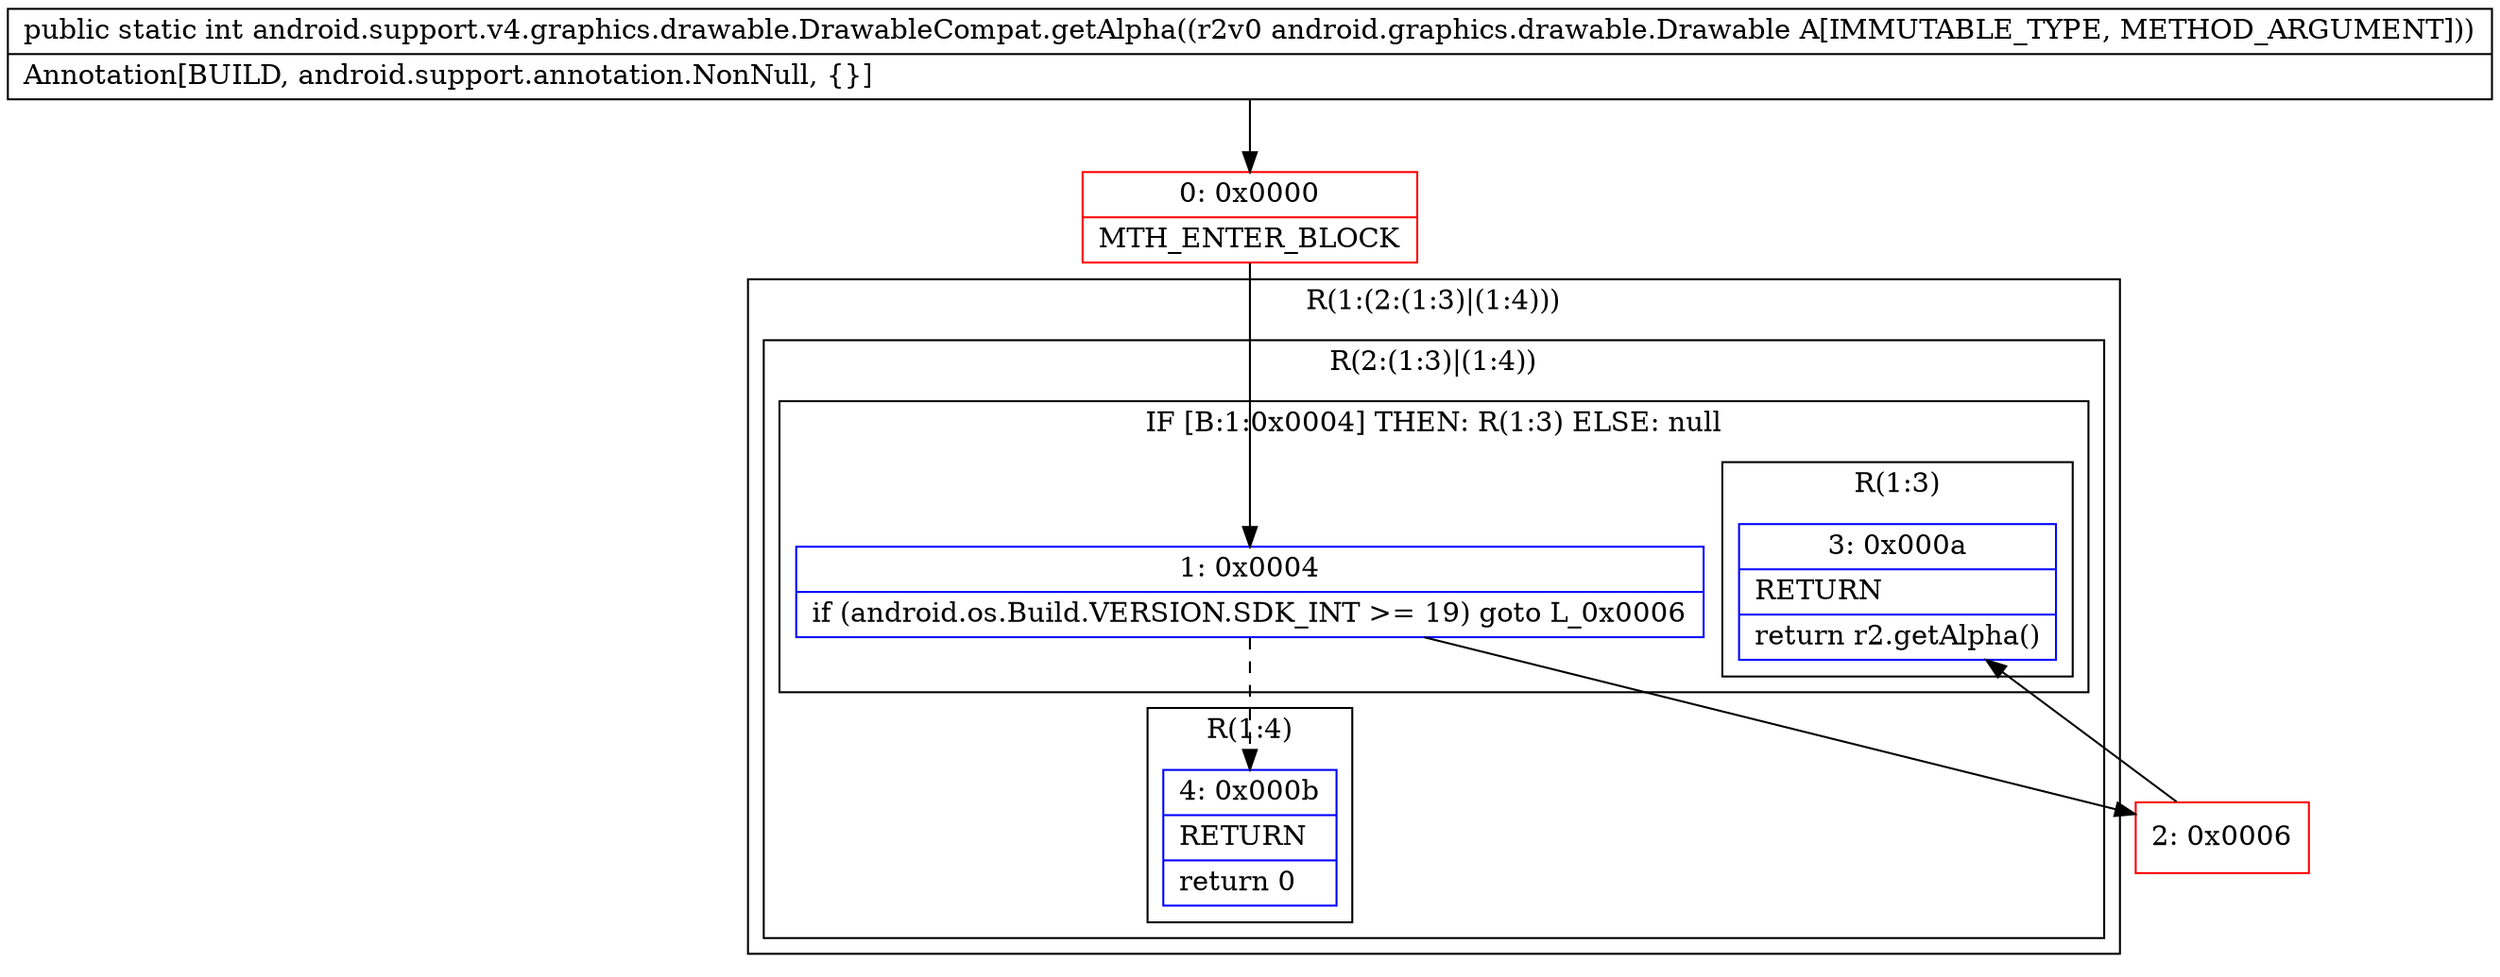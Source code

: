 digraph "CFG forandroid.support.v4.graphics.drawable.DrawableCompat.getAlpha(Landroid\/graphics\/drawable\/Drawable;)I" {
subgraph cluster_Region_606075562 {
label = "R(1:(2:(1:3)|(1:4)))";
node [shape=record,color=blue];
subgraph cluster_Region_1614138625 {
label = "R(2:(1:3)|(1:4))";
node [shape=record,color=blue];
subgraph cluster_IfRegion_325573967 {
label = "IF [B:1:0x0004] THEN: R(1:3) ELSE: null";
node [shape=record,color=blue];
Node_1 [shape=record,label="{1\:\ 0x0004|if (android.os.Build.VERSION.SDK_INT \>= 19) goto L_0x0006\l}"];
subgraph cluster_Region_688618704 {
label = "R(1:3)";
node [shape=record,color=blue];
Node_3 [shape=record,label="{3\:\ 0x000a|RETURN\l|return r2.getAlpha()\l}"];
}
}
subgraph cluster_Region_1922697713 {
label = "R(1:4)";
node [shape=record,color=blue];
Node_4 [shape=record,label="{4\:\ 0x000b|RETURN\l|return 0\l}"];
}
}
}
Node_0 [shape=record,color=red,label="{0\:\ 0x0000|MTH_ENTER_BLOCK\l}"];
Node_2 [shape=record,color=red,label="{2\:\ 0x0006}"];
MethodNode[shape=record,label="{public static int android.support.v4.graphics.drawable.DrawableCompat.getAlpha((r2v0 android.graphics.drawable.Drawable A[IMMUTABLE_TYPE, METHOD_ARGUMENT]))  | Annotation[BUILD, android.support.annotation.NonNull, \{\}]\l}"];
MethodNode -> Node_0;
Node_1 -> Node_2;
Node_1 -> Node_4[style=dashed];
Node_0 -> Node_1;
Node_2 -> Node_3;
}

